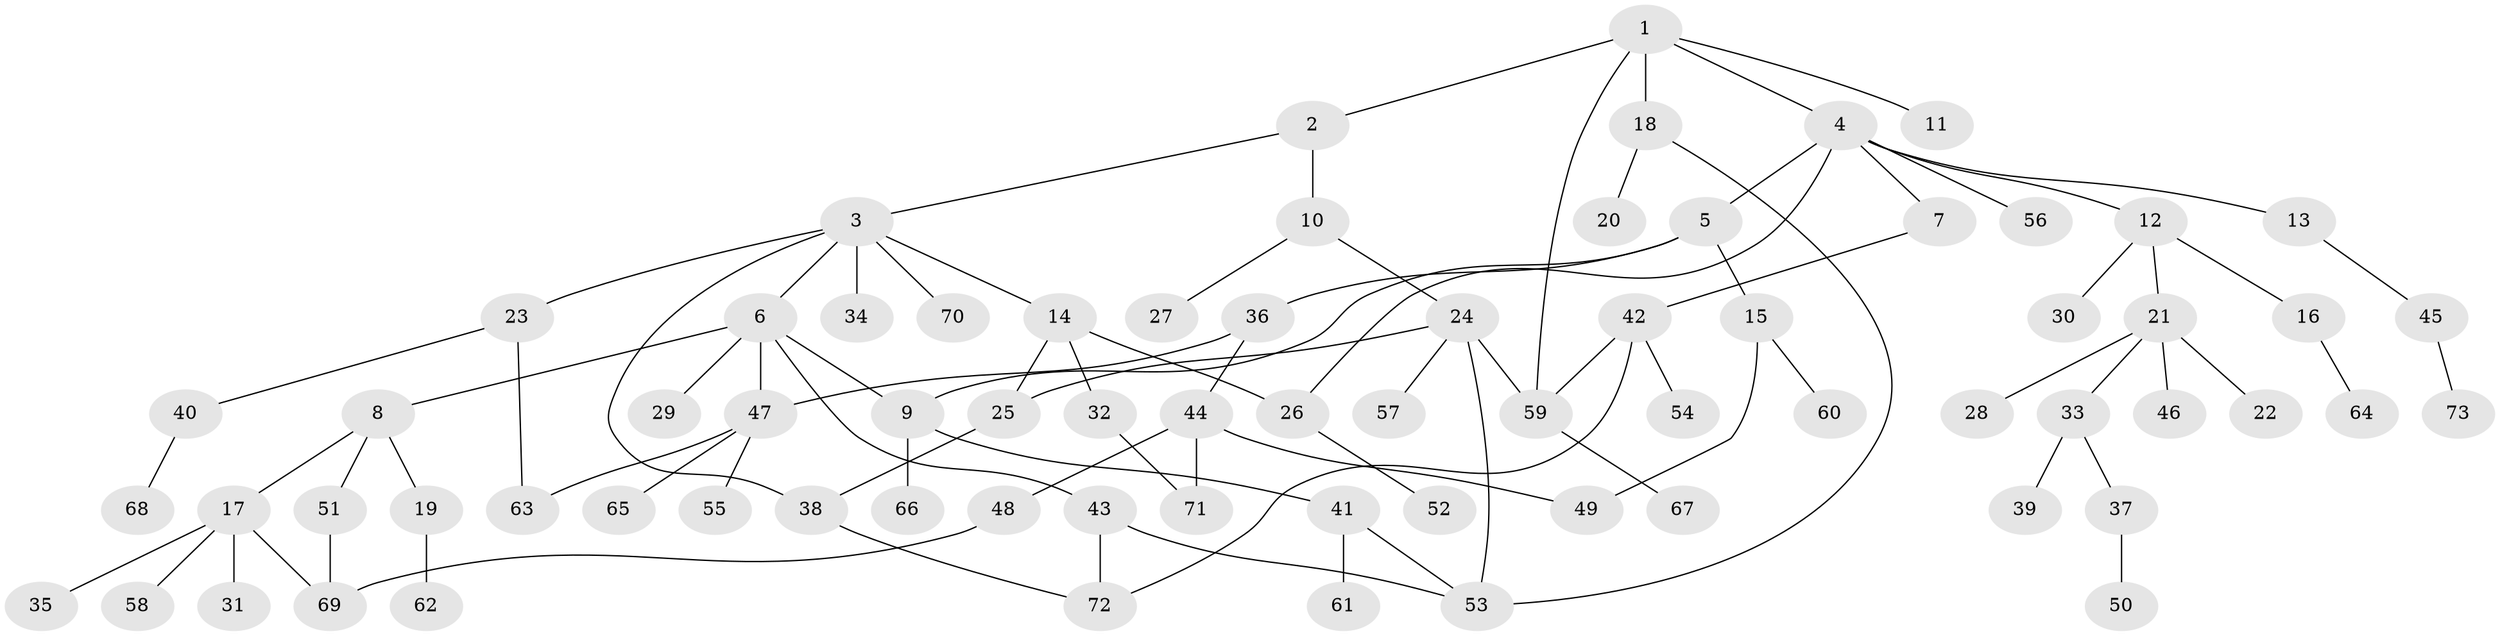 // coarse degree distribution, {6: 0.061224489795918366, 8: 0.02040816326530612, 9: 0.02040816326530612, 5: 0.10204081632653061, 2: 0.1836734693877551, 3: 0.14285714285714285, 1: 0.42857142857142855, 4: 0.04081632653061224}
// Generated by graph-tools (version 1.1) at 2025/23/03/03/25 07:23:34]
// undirected, 73 vertices, 89 edges
graph export_dot {
graph [start="1"]
  node [color=gray90,style=filled];
  1;
  2;
  3;
  4;
  5;
  6;
  7;
  8;
  9;
  10;
  11;
  12;
  13;
  14;
  15;
  16;
  17;
  18;
  19;
  20;
  21;
  22;
  23;
  24;
  25;
  26;
  27;
  28;
  29;
  30;
  31;
  32;
  33;
  34;
  35;
  36;
  37;
  38;
  39;
  40;
  41;
  42;
  43;
  44;
  45;
  46;
  47;
  48;
  49;
  50;
  51;
  52;
  53;
  54;
  55;
  56;
  57;
  58;
  59;
  60;
  61;
  62;
  63;
  64;
  65;
  66;
  67;
  68;
  69;
  70;
  71;
  72;
  73;
  1 -- 2;
  1 -- 4;
  1 -- 11;
  1 -- 18;
  1 -- 59;
  2 -- 3;
  2 -- 10;
  3 -- 6;
  3 -- 14;
  3 -- 23;
  3 -- 34;
  3 -- 70;
  3 -- 38;
  4 -- 5;
  4 -- 7;
  4 -- 12;
  4 -- 13;
  4 -- 26;
  4 -- 56;
  5 -- 9;
  5 -- 15;
  5 -- 36;
  6 -- 8;
  6 -- 29;
  6 -- 43;
  6 -- 9;
  6 -- 47;
  7 -- 42;
  8 -- 17;
  8 -- 19;
  8 -- 51;
  9 -- 41;
  9 -- 66;
  10 -- 24;
  10 -- 27;
  12 -- 16;
  12 -- 21;
  12 -- 30;
  13 -- 45;
  14 -- 32;
  14 -- 25;
  14 -- 26;
  15 -- 60;
  15 -- 49;
  16 -- 64;
  17 -- 31;
  17 -- 35;
  17 -- 58;
  17 -- 69;
  18 -- 20;
  18 -- 53;
  19 -- 62;
  21 -- 22;
  21 -- 28;
  21 -- 33;
  21 -- 46;
  23 -- 40;
  23 -- 63;
  24 -- 25;
  24 -- 57;
  24 -- 59;
  24 -- 53;
  25 -- 38;
  26 -- 52;
  32 -- 71;
  33 -- 37;
  33 -- 39;
  36 -- 44;
  36 -- 47;
  37 -- 50;
  38 -- 72;
  40 -- 68;
  41 -- 61;
  41 -- 53;
  42 -- 54;
  42 -- 59;
  42 -- 72;
  43 -- 53;
  43 -- 72;
  44 -- 48;
  44 -- 49;
  44 -- 71;
  45 -- 73;
  47 -- 55;
  47 -- 63;
  47 -- 65;
  48 -- 69;
  51 -- 69;
  59 -- 67;
}
